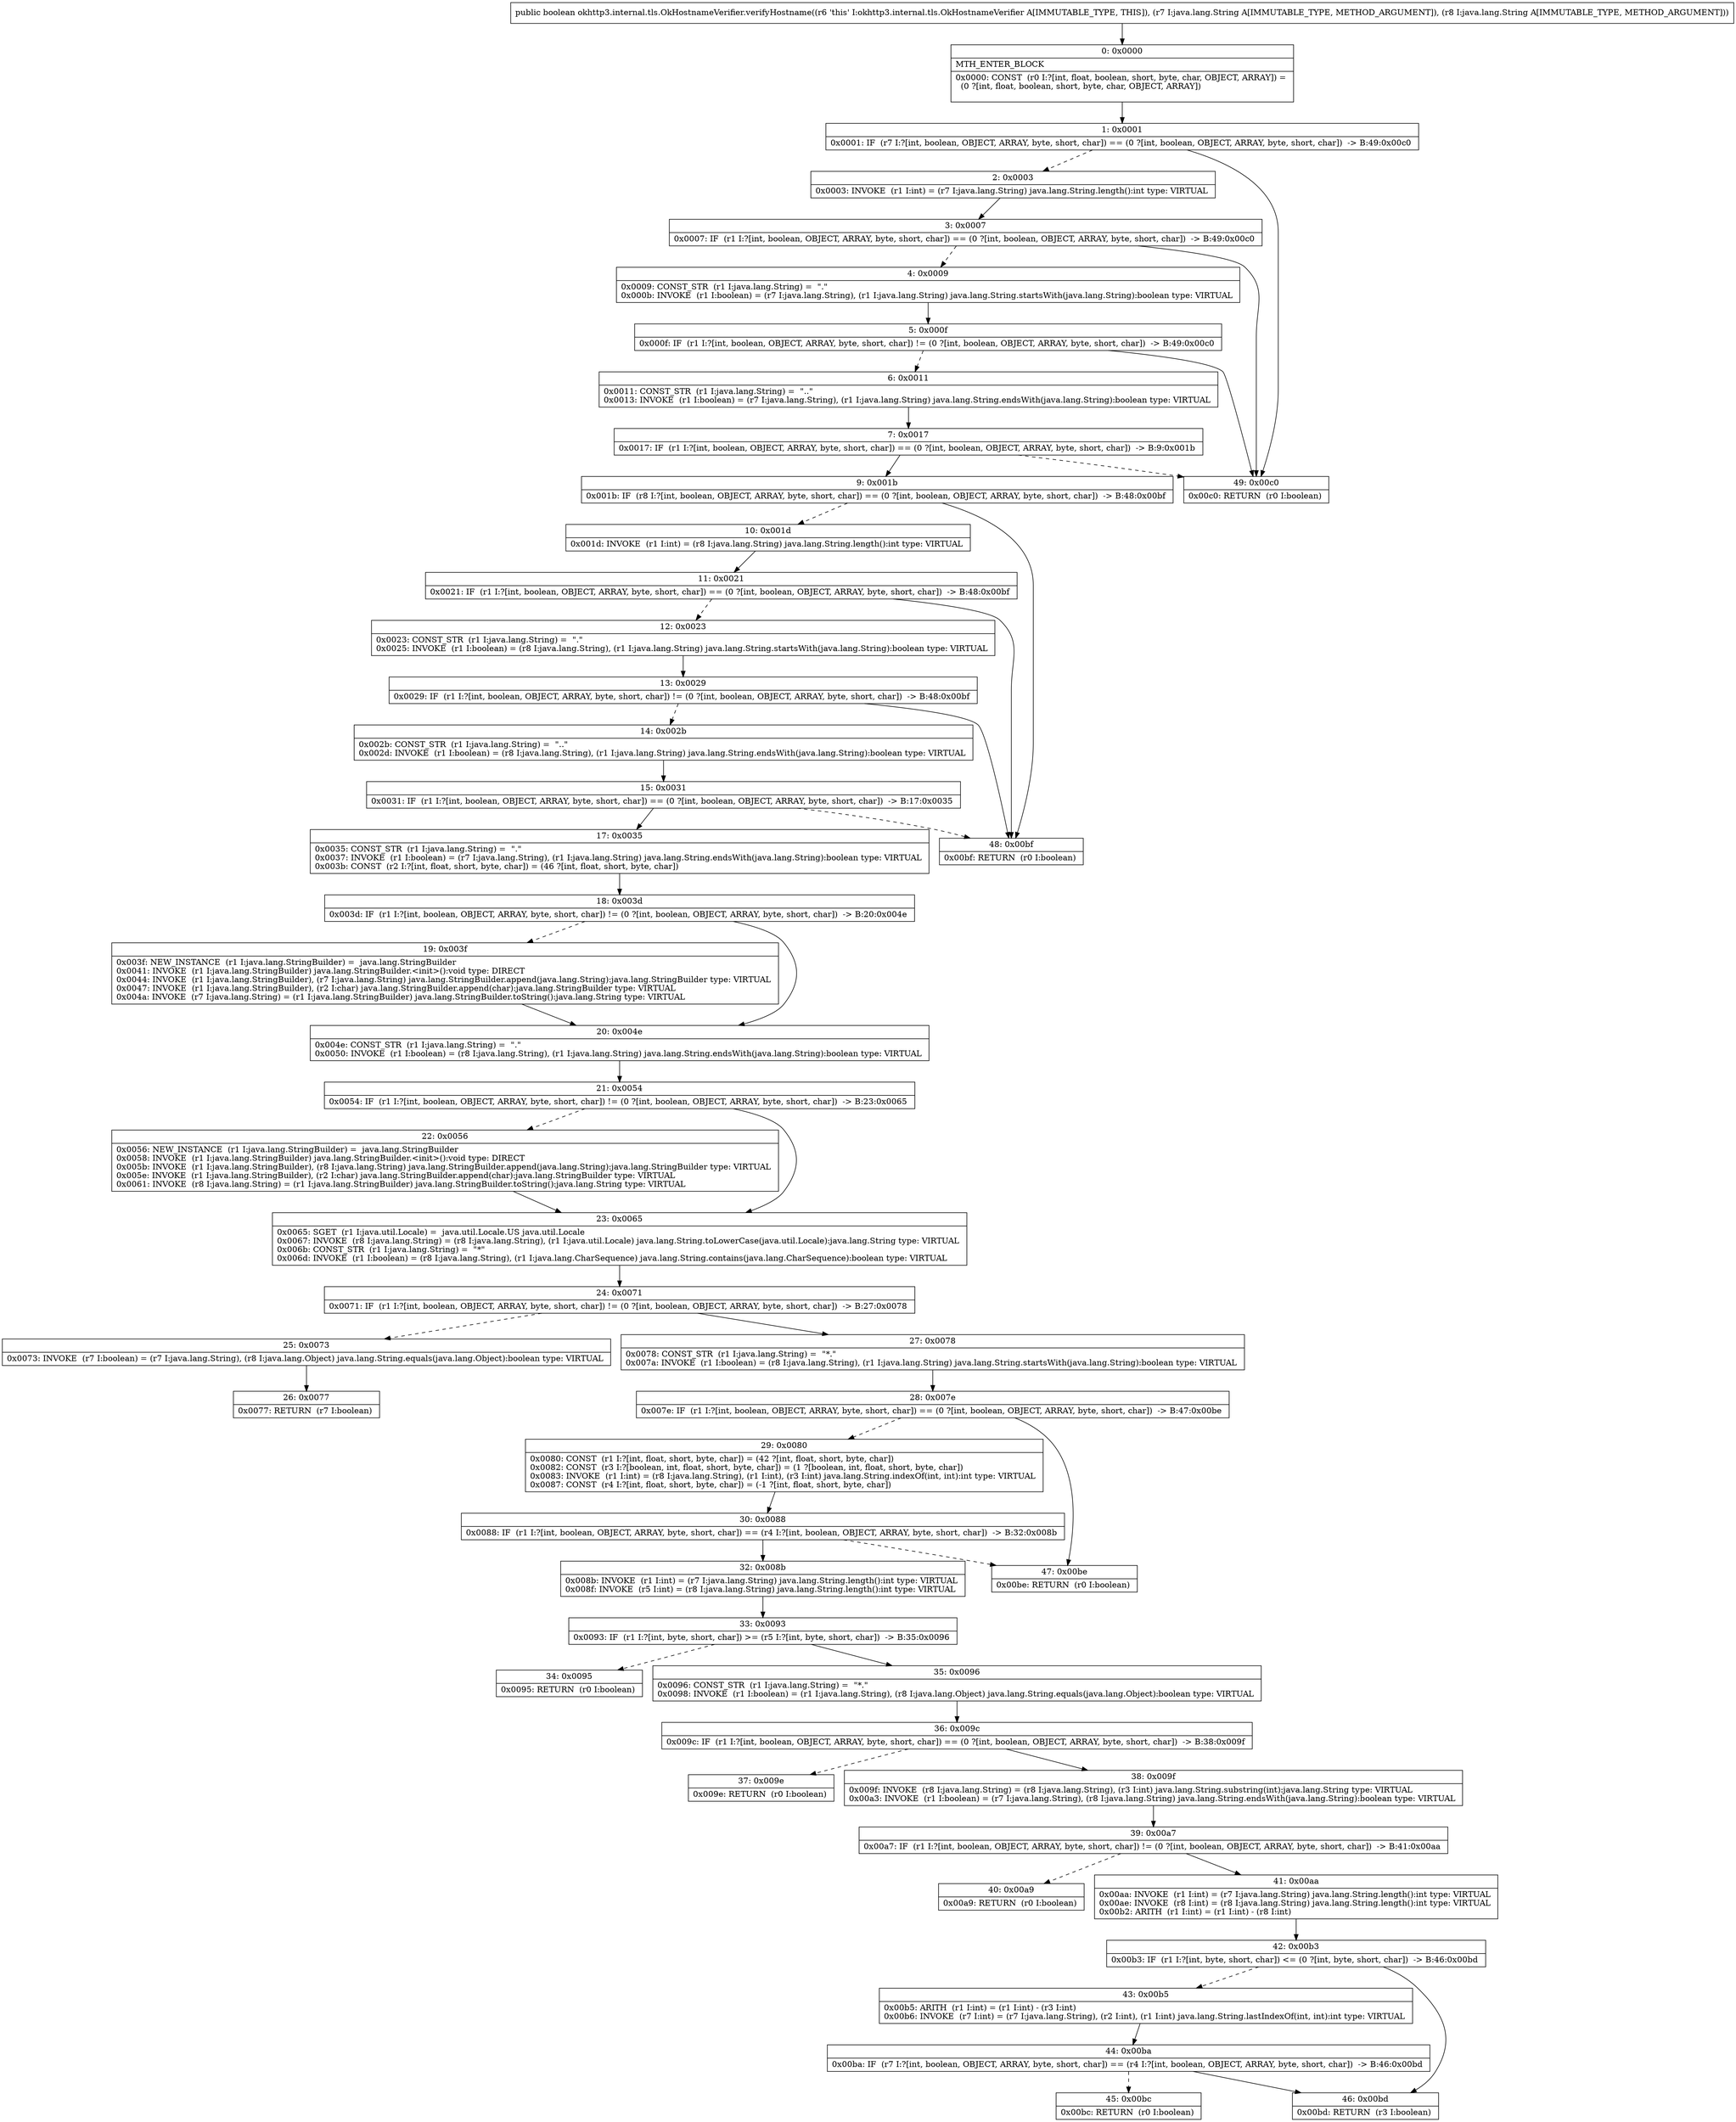 digraph "CFG forokhttp3.internal.tls.OkHostnameVerifier.verifyHostname(Ljava\/lang\/String;Ljava\/lang\/String;)Z" {
Node_0 [shape=record,label="{0\:\ 0x0000|MTH_ENTER_BLOCK\l|0x0000: CONST  (r0 I:?[int, float, boolean, short, byte, char, OBJECT, ARRAY]) = \l  (0 ?[int, float, boolean, short, byte, char, OBJECT, ARRAY])\l \l}"];
Node_1 [shape=record,label="{1\:\ 0x0001|0x0001: IF  (r7 I:?[int, boolean, OBJECT, ARRAY, byte, short, char]) == (0 ?[int, boolean, OBJECT, ARRAY, byte, short, char])  \-\> B:49:0x00c0 \l}"];
Node_2 [shape=record,label="{2\:\ 0x0003|0x0003: INVOKE  (r1 I:int) = (r7 I:java.lang.String) java.lang.String.length():int type: VIRTUAL \l}"];
Node_3 [shape=record,label="{3\:\ 0x0007|0x0007: IF  (r1 I:?[int, boolean, OBJECT, ARRAY, byte, short, char]) == (0 ?[int, boolean, OBJECT, ARRAY, byte, short, char])  \-\> B:49:0x00c0 \l}"];
Node_4 [shape=record,label="{4\:\ 0x0009|0x0009: CONST_STR  (r1 I:java.lang.String) =  \".\" \l0x000b: INVOKE  (r1 I:boolean) = (r7 I:java.lang.String), (r1 I:java.lang.String) java.lang.String.startsWith(java.lang.String):boolean type: VIRTUAL \l}"];
Node_5 [shape=record,label="{5\:\ 0x000f|0x000f: IF  (r1 I:?[int, boolean, OBJECT, ARRAY, byte, short, char]) != (0 ?[int, boolean, OBJECT, ARRAY, byte, short, char])  \-\> B:49:0x00c0 \l}"];
Node_6 [shape=record,label="{6\:\ 0x0011|0x0011: CONST_STR  (r1 I:java.lang.String) =  \"..\" \l0x0013: INVOKE  (r1 I:boolean) = (r7 I:java.lang.String), (r1 I:java.lang.String) java.lang.String.endsWith(java.lang.String):boolean type: VIRTUAL \l}"];
Node_7 [shape=record,label="{7\:\ 0x0017|0x0017: IF  (r1 I:?[int, boolean, OBJECT, ARRAY, byte, short, char]) == (0 ?[int, boolean, OBJECT, ARRAY, byte, short, char])  \-\> B:9:0x001b \l}"];
Node_9 [shape=record,label="{9\:\ 0x001b|0x001b: IF  (r8 I:?[int, boolean, OBJECT, ARRAY, byte, short, char]) == (0 ?[int, boolean, OBJECT, ARRAY, byte, short, char])  \-\> B:48:0x00bf \l}"];
Node_10 [shape=record,label="{10\:\ 0x001d|0x001d: INVOKE  (r1 I:int) = (r8 I:java.lang.String) java.lang.String.length():int type: VIRTUAL \l}"];
Node_11 [shape=record,label="{11\:\ 0x0021|0x0021: IF  (r1 I:?[int, boolean, OBJECT, ARRAY, byte, short, char]) == (0 ?[int, boolean, OBJECT, ARRAY, byte, short, char])  \-\> B:48:0x00bf \l}"];
Node_12 [shape=record,label="{12\:\ 0x0023|0x0023: CONST_STR  (r1 I:java.lang.String) =  \".\" \l0x0025: INVOKE  (r1 I:boolean) = (r8 I:java.lang.String), (r1 I:java.lang.String) java.lang.String.startsWith(java.lang.String):boolean type: VIRTUAL \l}"];
Node_13 [shape=record,label="{13\:\ 0x0029|0x0029: IF  (r1 I:?[int, boolean, OBJECT, ARRAY, byte, short, char]) != (0 ?[int, boolean, OBJECT, ARRAY, byte, short, char])  \-\> B:48:0x00bf \l}"];
Node_14 [shape=record,label="{14\:\ 0x002b|0x002b: CONST_STR  (r1 I:java.lang.String) =  \"..\" \l0x002d: INVOKE  (r1 I:boolean) = (r8 I:java.lang.String), (r1 I:java.lang.String) java.lang.String.endsWith(java.lang.String):boolean type: VIRTUAL \l}"];
Node_15 [shape=record,label="{15\:\ 0x0031|0x0031: IF  (r1 I:?[int, boolean, OBJECT, ARRAY, byte, short, char]) == (0 ?[int, boolean, OBJECT, ARRAY, byte, short, char])  \-\> B:17:0x0035 \l}"];
Node_17 [shape=record,label="{17\:\ 0x0035|0x0035: CONST_STR  (r1 I:java.lang.String) =  \".\" \l0x0037: INVOKE  (r1 I:boolean) = (r7 I:java.lang.String), (r1 I:java.lang.String) java.lang.String.endsWith(java.lang.String):boolean type: VIRTUAL \l0x003b: CONST  (r2 I:?[int, float, short, byte, char]) = (46 ?[int, float, short, byte, char]) \l}"];
Node_18 [shape=record,label="{18\:\ 0x003d|0x003d: IF  (r1 I:?[int, boolean, OBJECT, ARRAY, byte, short, char]) != (0 ?[int, boolean, OBJECT, ARRAY, byte, short, char])  \-\> B:20:0x004e \l}"];
Node_19 [shape=record,label="{19\:\ 0x003f|0x003f: NEW_INSTANCE  (r1 I:java.lang.StringBuilder) =  java.lang.StringBuilder \l0x0041: INVOKE  (r1 I:java.lang.StringBuilder) java.lang.StringBuilder.\<init\>():void type: DIRECT \l0x0044: INVOKE  (r1 I:java.lang.StringBuilder), (r7 I:java.lang.String) java.lang.StringBuilder.append(java.lang.String):java.lang.StringBuilder type: VIRTUAL \l0x0047: INVOKE  (r1 I:java.lang.StringBuilder), (r2 I:char) java.lang.StringBuilder.append(char):java.lang.StringBuilder type: VIRTUAL \l0x004a: INVOKE  (r7 I:java.lang.String) = (r1 I:java.lang.StringBuilder) java.lang.StringBuilder.toString():java.lang.String type: VIRTUAL \l}"];
Node_20 [shape=record,label="{20\:\ 0x004e|0x004e: CONST_STR  (r1 I:java.lang.String) =  \".\" \l0x0050: INVOKE  (r1 I:boolean) = (r8 I:java.lang.String), (r1 I:java.lang.String) java.lang.String.endsWith(java.lang.String):boolean type: VIRTUAL \l}"];
Node_21 [shape=record,label="{21\:\ 0x0054|0x0054: IF  (r1 I:?[int, boolean, OBJECT, ARRAY, byte, short, char]) != (0 ?[int, boolean, OBJECT, ARRAY, byte, short, char])  \-\> B:23:0x0065 \l}"];
Node_22 [shape=record,label="{22\:\ 0x0056|0x0056: NEW_INSTANCE  (r1 I:java.lang.StringBuilder) =  java.lang.StringBuilder \l0x0058: INVOKE  (r1 I:java.lang.StringBuilder) java.lang.StringBuilder.\<init\>():void type: DIRECT \l0x005b: INVOKE  (r1 I:java.lang.StringBuilder), (r8 I:java.lang.String) java.lang.StringBuilder.append(java.lang.String):java.lang.StringBuilder type: VIRTUAL \l0x005e: INVOKE  (r1 I:java.lang.StringBuilder), (r2 I:char) java.lang.StringBuilder.append(char):java.lang.StringBuilder type: VIRTUAL \l0x0061: INVOKE  (r8 I:java.lang.String) = (r1 I:java.lang.StringBuilder) java.lang.StringBuilder.toString():java.lang.String type: VIRTUAL \l}"];
Node_23 [shape=record,label="{23\:\ 0x0065|0x0065: SGET  (r1 I:java.util.Locale) =  java.util.Locale.US java.util.Locale \l0x0067: INVOKE  (r8 I:java.lang.String) = (r8 I:java.lang.String), (r1 I:java.util.Locale) java.lang.String.toLowerCase(java.util.Locale):java.lang.String type: VIRTUAL \l0x006b: CONST_STR  (r1 I:java.lang.String) =  \"*\" \l0x006d: INVOKE  (r1 I:boolean) = (r8 I:java.lang.String), (r1 I:java.lang.CharSequence) java.lang.String.contains(java.lang.CharSequence):boolean type: VIRTUAL \l}"];
Node_24 [shape=record,label="{24\:\ 0x0071|0x0071: IF  (r1 I:?[int, boolean, OBJECT, ARRAY, byte, short, char]) != (0 ?[int, boolean, OBJECT, ARRAY, byte, short, char])  \-\> B:27:0x0078 \l}"];
Node_25 [shape=record,label="{25\:\ 0x0073|0x0073: INVOKE  (r7 I:boolean) = (r7 I:java.lang.String), (r8 I:java.lang.Object) java.lang.String.equals(java.lang.Object):boolean type: VIRTUAL \l}"];
Node_26 [shape=record,label="{26\:\ 0x0077|0x0077: RETURN  (r7 I:boolean) \l}"];
Node_27 [shape=record,label="{27\:\ 0x0078|0x0078: CONST_STR  (r1 I:java.lang.String) =  \"*.\" \l0x007a: INVOKE  (r1 I:boolean) = (r8 I:java.lang.String), (r1 I:java.lang.String) java.lang.String.startsWith(java.lang.String):boolean type: VIRTUAL \l}"];
Node_28 [shape=record,label="{28\:\ 0x007e|0x007e: IF  (r1 I:?[int, boolean, OBJECT, ARRAY, byte, short, char]) == (0 ?[int, boolean, OBJECT, ARRAY, byte, short, char])  \-\> B:47:0x00be \l}"];
Node_29 [shape=record,label="{29\:\ 0x0080|0x0080: CONST  (r1 I:?[int, float, short, byte, char]) = (42 ?[int, float, short, byte, char]) \l0x0082: CONST  (r3 I:?[boolean, int, float, short, byte, char]) = (1 ?[boolean, int, float, short, byte, char]) \l0x0083: INVOKE  (r1 I:int) = (r8 I:java.lang.String), (r1 I:int), (r3 I:int) java.lang.String.indexOf(int, int):int type: VIRTUAL \l0x0087: CONST  (r4 I:?[int, float, short, byte, char]) = (\-1 ?[int, float, short, byte, char]) \l}"];
Node_30 [shape=record,label="{30\:\ 0x0088|0x0088: IF  (r1 I:?[int, boolean, OBJECT, ARRAY, byte, short, char]) == (r4 I:?[int, boolean, OBJECT, ARRAY, byte, short, char])  \-\> B:32:0x008b \l}"];
Node_32 [shape=record,label="{32\:\ 0x008b|0x008b: INVOKE  (r1 I:int) = (r7 I:java.lang.String) java.lang.String.length():int type: VIRTUAL \l0x008f: INVOKE  (r5 I:int) = (r8 I:java.lang.String) java.lang.String.length():int type: VIRTUAL \l}"];
Node_33 [shape=record,label="{33\:\ 0x0093|0x0093: IF  (r1 I:?[int, byte, short, char]) \>= (r5 I:?[int, byte, short, char])  \-\> B:35:0x0096 \l}"];
Node_34 [shape=record,label="{34\:\ 0x0095|0x0095: RETURN  (r0 I:boolean) \l}"];
Node_35 [shape=record,label="{35\:\ 0x0096|0x0096: CONST_STR  (r1 I:java.lang.String) =  \"*.\" \l0x0098: INVOKE  (r1 I:boolean) = (r1 I:java.lang.String), (r8 I:java.lang.Object) java.lang.String.equals(java.lang.Object):boolean type: VIRTUAL \l}"];
Node_36 [shape=record,label="{36\:\ 0x009c|0x009c: IF  (r1 I:?[int, boolean, OBJECT, ARRAY, byte, short, char]) == (0 ?[int, boolean, OBJECT, ARRAY, byte, short, char])  \-\> B:38:0x009f \l}"];
Node_37 [shape=record,label="{37\:\ 0x009e|0x009e: RETURN  (r0 I:boolean) \l}"];
Node_38 [shape=record,label="{38\:\ 0x009f|0x009f: INVOKE  (r8 I:java.lang.String) = (r8 I:java.lang.String), (r3 I:int) java.lang.String.substring(int):java.lang.String type: VIRTUAL \l0x00a3: INVOKE  (r1 I:boolean) = (r7 I:java.lang.String), (r8 I:java.lang.String) java.lang.String.endsWith(java.lang.String):boolean type: VIRTUAL \l}"];
Node_39 [shape=record,label="{39\:\ 0x00a7|0x00a7: IF  (r1 I:?[int, boolean, OBJECT, ARRAY, byte, short, char]) != (0 ?[int, boolean, OBJECT, ARRAY, byte, short, char])  \-\> B:41:0x00aa \l}"];
Node_40 [shape=record,label="{40\:\ 0x00a9|0x00a9: RETURN  (r0 I:boolean) \l}"];
Node_41 [shape=record,label="{41\:\ 0x00aa|0x00aa: INVOKE  (r1 I:int) = (r7 I:java.lang.String) java.lang.String.length():int type: VIRTUAL \l0x00ae: INVOKE  (r8 I:int) = (r8 I:java.lang.String) java.lang.String.length():int type: VIRTUAL \l0x00b2: ARITH  (r1 I:int) = (r1 I:int) \- (r8 I:int) \l}"];
Node_42 [shape=record,label="{42\:\ 0x00b3|0x00b3: IF  (r1 I:?[int, byte, short, char]) \<= (0 ?[int, byte, short, char])  \-\> B:46:0x00bd \l}"];
Node_43 [shape=record,label="{43\:\ 0x00b5|0x00b5: ARITH  (r1 I:int) = (r1 I:int) \- (r3 I:int) \l0x00b6: INVOKE  (r7 I:int) = (r7 I:java.lang.String), (r2 I:int), (r1 I:int) java.lang.String.lastIndexOf(int, int):int type: VIRTUAL \l}"];
Node_44 [shape=record,label="{44\:\ 0x00ba|0x00ba: IF  (r7 I:?[int, boolean, OBJECT, ARRAY, byte, short, char]) == (r4 I:?[int, boolean, OBJECT, ARRAY, byte, short, char])  \-\> B:46:0x00bd \l}"];
Node_45 [shape=record,label="{45\:\ 0x00bc|0x00bc: RETURN  (r0 I:boolean) \l}"];
Node_46 [shape=record,label="{46\:\ 0x00bd|0x00bd: RETURN  (r3 I:boolean) \l}"];
Node_47 [shape=record,label="{47\:\ 0x00be|0x00be: RETURN  (r0 I:boolean) \l}"];
Node_48 [shape=record,label="{48\:\ 0x00bf|0x00bf: RETURN  (r0 I:boolean) \l}"];
Node_49 [shape=record,label="{49\:\ 0x00c0|0x00c0: RETURN  (r0 I:boolean) \l}"];
MethodNode[shape=record,label="{public boolean okhttp3.internal.tls.OkHostnameVerifier.verifyHostname((r6 'this' I:okhttp3.internal.tls.OkHostnameVerifier A[IMMUTABLE_TYPE, THIS]), (r7 I:java.lang.String A[IMMUTABLE_TYPE, METHOD_ARGUMENT]), (r8 I:java.lang.String A[IMMUTABLE_TYPE, METHOD_ARGUMENT])) }"];
MethodNode -> Node_0;
Node_0 -> Node_1;
Node_1 -> Node_2[style=dashed];
Node_1 -> Node_49;
Node_2 -> Node_3;
Node_3 -> Node_4[style=dashed];
Node_3 -> Node_49;
Node_4 -> Node_5;
Node_5 -> Node_6[style=dashed];
Node_5 -> Node_49;
Node_6 -> Node_7;
Node_7 -> Node_9;
Node_7 -> Node_49[style=dashed];
Node_9 -> Node_10[style=dashed];
Node_9 -> Node_48;
Node_10 -> Node_11;
Node_11 -> Node_12[style=dashed];
Node_11 -> Node_48;
Node_12 -> Node_13;
Node_13 -> Node_14[style=dashed];
Node_13 -> Node_48;
Node_14 -> Node_15;
Node_15 -> Node_17;
Node_15 -> Node_48[style=dashed];
Node_17 -> Node_18;
Node_18 -> Node_19[style=dashed];
Node_18 -> Node_20;
Node_19 -> Node_20;
Node_20 -> Node_21;
Node_21 -> Node_22[style=dashed];
Node_21 -> Node_23;
Node_22 -> Node_23;
Node_23 -> Node_24;
Node_24 -> Node_25[style=dashed];
Node_24 -> Node_27;
Node_25 -> Node_26;
Node_27 -> Node_28;
Node_28 -> Node_29[style=dashed];
Node_28 -> Node_47;
Node_29 -> Node_30;
Node_30 -> Node_32;
Node_30 -> Node_47[style=dashed];
Node_32 -> Node_33;
Node_33 -> Node_34[style=dashed];
Node_33 -> Node_35;
Node_35 -> Node_36;
Node_36 -> Node_37[style=dashed];
Node_36 -> Node_38;
Node_38 -> Node_39;
Node_39 -> Node_40[style=dashed];
Node_39 -> Node_41;
Node_41 -> Node_42;
Node_42 -> Node_43[style=dashed];
Node_42 -> Node_46;
Node_43 -> Node_44;
Node_44 -> Node_45[style=dashed];
Node_44 -> Node_46;
}

